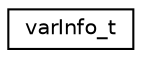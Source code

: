 digraph "Graphical Class Hierarchy"
{
  edge [fontname="Helvetica",fontsize="10",labelfontname="Helvetica",labelfontsize="10"];
  node [fontname="Helvetica",fontsize="10",shape=record];
  rankdir="LR";
  Node0 [label="varInfo_t",height=0.2,width=0.4,color="black", fillcolor="white", style="filled",URL="$structvar_info__t.html"];
}
